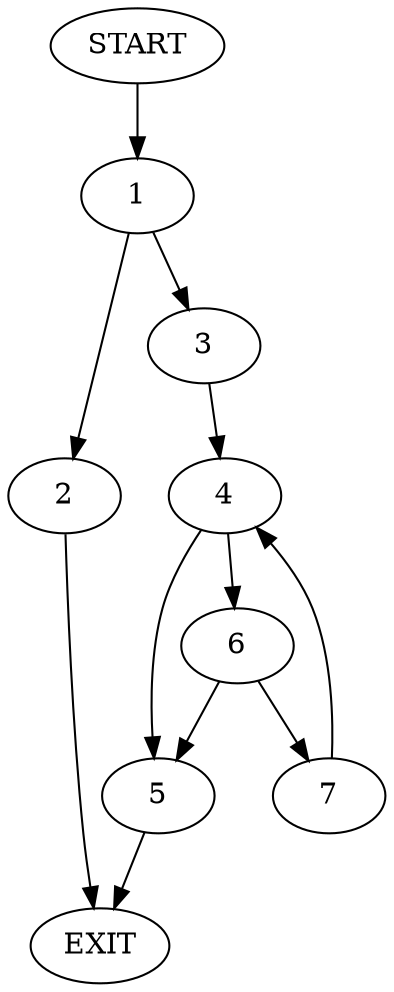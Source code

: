 digraph {
0 [label="START"]
8 [label="EXIT"]
0 -> 1
1 -> 2
1 -> 3
3 -> 4
2 -> 8
4 -> 5
4 -> 6
6 -> 5
6 -> 7
5 -> 8
7 -> 4
}
